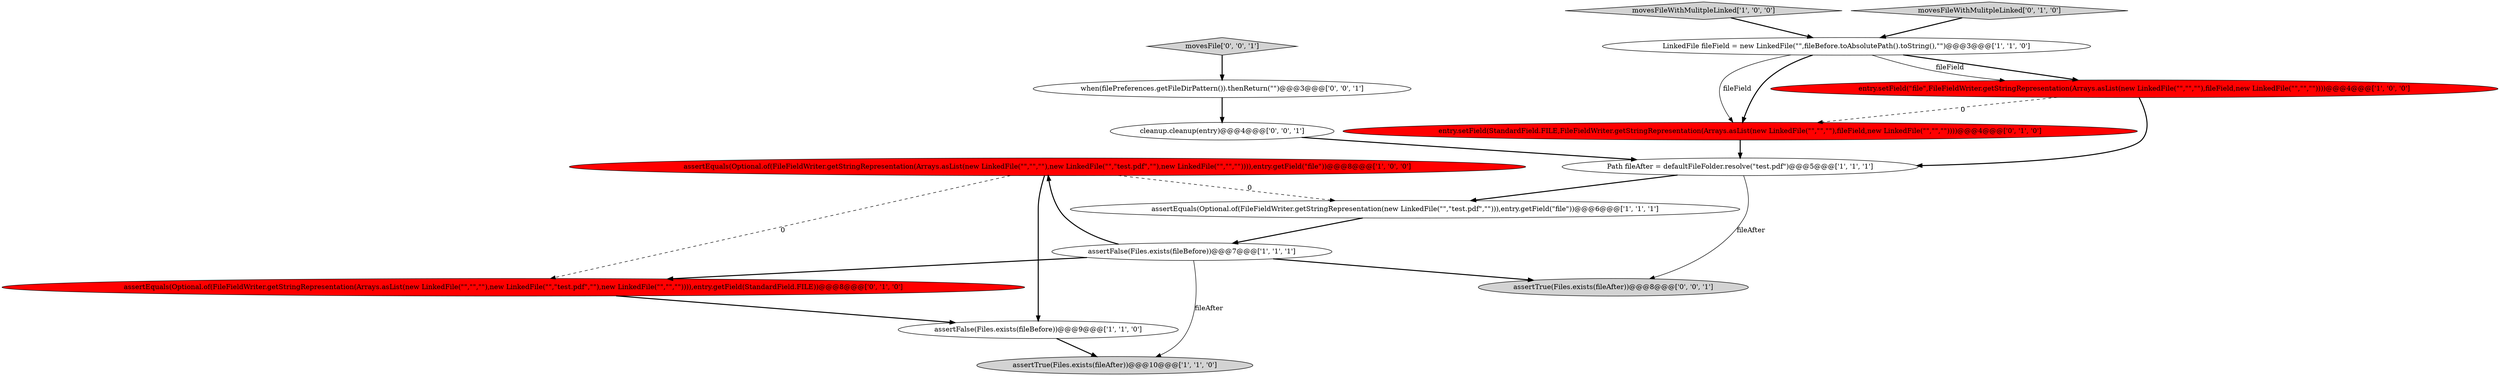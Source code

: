 digraph {
7 [style = filled, label = "assertEquals(Optional.of(FileFieldWriter.getStringRepresentation(Arrays.asList(new LinkedFile(\"\",\"\",\"\"),new LinkedFile(\"\",\"test.pdf\",\"\"),new LinkedFile(\"\",\"\",\"\")))),entry.getField(\"file\"))@@@8@@@['1', '0', '0']", fillcolor = red, shape = ellipse image = "AAA1AAABBB1BBB"];
0 [style = filled, label = "assertFalse(Files.exists(fileBefore))@@@7@@@['1', '1', '1']", fillcolor = white, shape = ellipse image = "AAA0AAABBB1BBB"];
11 [style = filled, label = "assertEquals(Optional.of(FileFieldWriter.getStringRepresentation(Arrays.asList(new LinkedFile(\"\",\"\",\"\"),new LinkedFile(\"\",\"test.pdf\",\"\"),new LinkedFile(\"\",\"\",\"\")))),entry.getField(StandardField.FILE))@@@8@@@['0', '1', '0']", fillcolor = red, shape = ellipse image = "AAA1AAABBB2BBB"];
12 [style = filled, label = "when(filePreferences.getFileDirPattern()).thenReturn(\"\")@@@3@@@['0', '0', '1']", fillcolor = white, shape = ellipse image = "AAA0AAABBB3BBB"];
4 [style = filled, label = "LinkedFile fileField = new LinkedFile(\"\",fileBefore.toAbsolutePath().toString(),\"\")@@@3@@@['1', '1', '0']", fillcolor = white, shape = ellipse image = "AAA0AAABBB1BBB"];
15 [style = filled, label = "cleanup.cleanup(entry)@@@4@@@['0', '0', '1']", fillcolor = white, shape = ellipse image = "AAA0AAABBB3BBB"];
5 [style = filled, label = "assertFalse(Files.exists(fileBefore))@@@9@@@['1', '1', '0']", fillcolor = white, shape = ellipse image = "AAA0AAABBB1BBB"];
3 [style = filled, label = "Path fileAfter = defaultFileFolder.resolve(\"test.pdf\")@@@5@@@['1', '1', '1']", fillcolor = white, shape = ellipse image = "AAA0AAABBB1BBB"];
9 [style = filled, label = "entry.setField(StandardField.FILE,FileFieldWriter.getStringRepresentation(Arrays.asList(new LinkedFile(\"\",\"\",\"\"),fileField,new LinkedFile(\"\",\"\",\"\"))))@@@4@@@['0', '1', '0']", fillcolor = red, shape = ellipse image = "AAA1AAABBB2BBB"];
13 [style = filled, label = "assertTrue(Files.exists(fileAfter))@@@8@@@['0', '0', '1']", fillcolor = lightgray, shape = ellipse image = "AAA0AAABBB3BBB"];
8 [style = filled, label = "assertTrue(Files.exists(fileAfter))@@@10@@@['1', '1', '0']", fillcolor = lightgray, shape = ellipse image = "AAA0AAABBB1BBB"];
1 [style = filled, label = "movesFileWithMulitpleLinked['1', '0', '0']", fillcolor = lightgray, shape = diamond image = "AAA0AAABBB1BBB"];
10 [style = filled, label = "movesFileWithMulitpleLinked['0', '1', '0']", fillcolor = lightgray, shape = diamond image = "AAA0AAABBB2BBB"];
6 [style = filled, label = "entry.setField(\"file\",FileFieldWriter.getStringRepresentation(Arrays.asList(new LinkedFile(\"\",\"\",\"\"),fileField,new LinkedFile(\"\",\"\",\"\"))))@@@4@@@['1', '0', '0']", fillcolor = red, shape = ellipse image = "AAA1AAABBB1BBB"];
2 [style = filled, label = "assertEquals(Optional.of(FileFieldWriter.getStringRepresentation(new LinkedFile(\"\",\"test.pdf\",\"\"))),entry.getField(\"file\"))@@@6@@@['1', '1', '1']", fillcolor = white, shape = ellipse image = "AAA0AAABBB1BBB"];
14 [style = filled, label = "movesFile['0', '0', '1']", fillcolor = lightgray, shape = diamond image = "AAA0AAABBB3BBB"];
4->9 [style = bold, label=""];
6->3 [style = bold, label=""];
5->8 [style = bold, label=""];
1->4 [style = bold, label=""];
0->13 [style = bold, label=""];
4->6 [style = bold, label=""];
3->13 [style = solid, label="fileAfter"];
6->9 [style = dashed, label="0"];
12->15 [style = bold, label=""];
7->11 [style = dashed, label="0"];
0->11 [style = bold, label=""];
4->9 [style = solid, label="fileField"];
15->3 [style = bold, label=""];
0->7 [style = bold, label=""];
4->6 [style = solid, label="fileField"];
11->5 [style = bold, label=""];
7->5 [style = bold, label=""];
2->0 [style = bold, label=""];
3->2 [style = bold, label=""];
14->12 [style = bold, label=""];
10->4 [style = bold, label=""];
9->3 [style = bold, label=""];
7->2 [style = dashed, label="0"];
0->8 [style = solid, label="fileAfter"];
}
